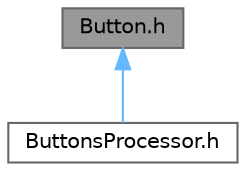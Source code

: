digraph "Button.h"
{
 // LATEX_PDF_SIZE
  bgcolor="transparent";
  edge [fontname=Helvetica,fontsize=10,labelfontname=Helvetica,labelfontsize=10];
  node [fontname=Helvetica,fontsize=10,shape=box,height=0.2,width=0.4];
  Node1 [label="Button.h",height=0.2,width=0.4,color="gray40", fillcolor="grey60", style="filled", fontcolor="black",tooltip="Wrapper for button."];
  Node1 -> Node2 [dir="back",color="steelblue1",style="solid"];
  Node2 [label="ButtonsProcessor.h",height=0.2,width=0.4,color="grey40", fillcolor="white", style="filled",URL="$ButtonsProcessor_8h.html",tooltip="Handle buttons."];
}
